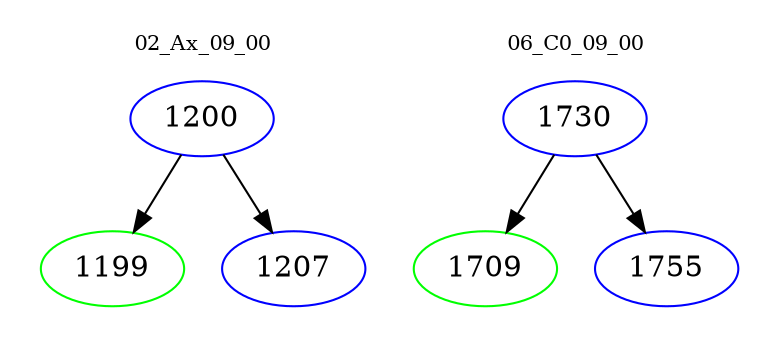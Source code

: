 digraph{
subgraph cluster_0 {
color = white
label = "02_Ax_09_00";
fontsize=10;
T0_1200 [label="1200", color="blue"]
T0_1200 -> T0_1199 [color="black"]
T0_1199 [label="1199", color="green"]
T0_1200 -> T0_1207 [color="black"]
T0_1207 [label="1207", color="blue"]
}
subgraph cluster_1 {
color = white
label = "06_C0_09_00";
fontsize=10;
T1_1730 [label="1730", color="blue"]
T1_1730 -> T1_1709 [color="black"]
T1_1709 [label="1709", color="green"]
T1_1730 -> T1_1755 [color="black"]
T1_1755 [label="1755", color="blue"]
}
}
